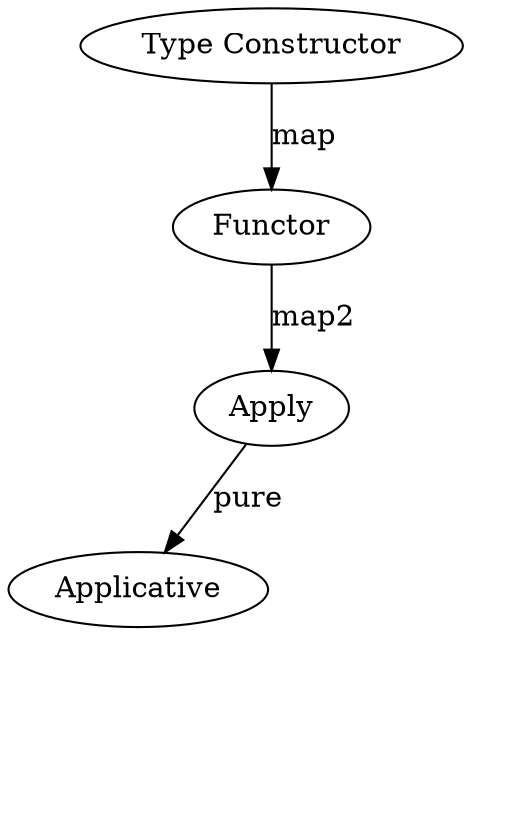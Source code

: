digraph {
    Nothing[label="Type Constructor"]
    Functor
    Apply[class="disabled"]
    Applicative[class="impossible,disabled"]
    FlatMap[style="invis"]
    Monad[style="invis"]

    Nothing -> Functor[label="map"]
    Functor -> Apply[label="map2" class="disabled"]
    Apply -> Applicative[label="pure" class="impossible,disabled"]
    Apply -> FlatMap[label="flatMap" style="invis"]
    Applicative -> Monad[label="flatMap" style="invis"]
    FlatMap -> Monad[label="pure" style="invis"]
}
